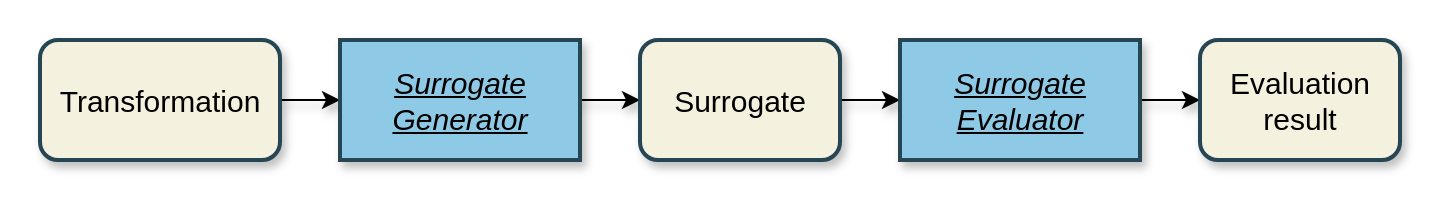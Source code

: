 <mxfile version="14.6.13" type="device"><diagram id="h7taZv7bQOkokr7L_FzG" name="Page-1"><mxGraphModel dx="749" dy="556" grid="1" gridSize="10" guides="1" tooltips="1" connect="1" arrows="1" fold="1" page="1" pageScale="1" pageWidth="827" pageHeight="1169" math="0" shadow="0"><root><mxCell id="0"/><mxCell id="1" parent="0"/><mxCell id="y1_q1g3c0PJaKZm0Pxwq-1" value="" style="swimlane;sketch=0;startSize=23;movable=0;fontSize=15;fontStyle=0;strokeColor=none;fillColor=none;" parent="1" vertex="1"><mxGeometry x="40" y="40" width="720" height="100" as="geometry"/></mxCell><mxCell id="AuKMl_wwjIJfGl-rGkdo-1" style="edgeStyle=orthogonalEdgeStyle;rounded=0;orthogonalLoop=1;jettySize=auto;html=1;entryX=0;entryY=0.5;entryDx=0;entryDy=0;shadow=1;" parent="y1_q1g3c0PJaKZm0Pxwq-1" target="y1_q1g3c0PJaKZm0Pxwq-4" edge="1"><mxGeometry relative="1" as="geometry"><mxPoint x="285" y="50" as="sourcePoint"/></mxGeometry></mxCell><mxCell id="y1_q1g3c0PJaKZm0Pxwq-11" style="edgeStyle=orthogonalEdgeStyle;rounded=0;orthogonalLoop=1;jettySize=auto;html=1;entryX=0;entryY=0.5;entryDx=0;entryDy=0;fontSize=15;shadow=1;" parent="y1_q1g3c0PJaKZm0Pxwq-1" source="y1_q1g3c0PJaKZm0Pxwq-3" target="nMU-5-8k7tOAlQ7L1Gd2-1" edge="1"><mxGeometry relative="1" as="geometry"><mxPoint x="175" y="50" as="targetPoint"/></mxGeometry></mxCell><mxCell id="y1_q1g3c0PJaKZm0Pxwq-3" value="&lt;font style=&quot;font-size: 15px;&quot;&gt;Transformation&lt;/font&gt;" style="rounded=1;whiteSpace=wrap;html=1;sketch=0;fillColor=#F4F1DE;fontSize=15;shadow=1;strokeColor=#264653;strokeWidth=2;" parent="y1_q1g3c0PJaKZm0Pxwq-1" vertex="1"><mxGeometry x="20" y="20" width="120" height="60" as="geometry"/></mxCell><mxCell id="y1_q1g3c0PJaKZm0Pxwq-13" style="edgeStyle=orthogonalEdgeStyle;rounded=0;orthogonalLoop=1;jettySize=auto;html=1;entryX=0;entryY=0.5;entryDx=0;entryDy=0;fontSize=15;shadow=1;" parent="y1_q1g3c0PJaKZm0Pxwq-1" source="y1_q1g3c0PJaKZm0Pxwq-4" target="tZA44CNjIXqafSsFnB39-1" edge="1"><mxGeometry relative="1" as="geometry"><mxPoint x="460" y="50" as="targetPoint"/></mxGeometry></mxCell><mxCell id="y1_q1g3c0PJaKZm0Pxwq-4" value="&lt;font style=&quot;font-size: 15px;&quot;&gt;Surrogate&lt;/font&gt;" style="rounded=1;whiteSpace=wrap;html=1;sketch=0;fillColor=#F4F1DE;fontSize=15;shadow=1;strokeColor=#264653;strokeWidth=2;" parent="y1_q1g3c0PJaKZm0Pxwq-1" vertex="1"><mxGeometry x="320" y="20" width="100" height="60" as="geometry"/></mxCell><mxCell id="AuKMl_wwjIJfGl-rGkdo-2" style="edgeStyle=orthogonalEdgeStyle;rounded=0;orthogonalLoop=1;jettySize=auto;html=1;entryX=0;entryY=0.5;entryDx=0;entryDy=0;shadow=1;" parent="y1_q1g3c0PJaKZm0Pxwq-1" target="y1_q1g3c0PJaKZm0Pxwq-7" edge="1"><mxGeometry relative="1" as="geometry"><mxPoint x="570" y="50" as="sourcePoint"/></mxGeometry></mxCell><mxCell id="y1_q1g3c0PJaKZm0Pxwq-7" value="&lt;font style=&quot;font-size: 15px&quot;&gt;Evaluation result&lt;/font&gt;" style="rounded=1;whiteSpace=wrap;html=1;sketch=0;fillColor=#F4F1DE;fontSize=15;shadow=1;strokeColor=#264653;strokeWidth=2;" parent="y1_q1g3c0PJaKZm0Pxwq-1" vertex="1"><mxGeometry x="600" y="20" width="100" height="60" as="geometry"/></mxCell><mxCell id="nMU-5-8k7tOAlQ7L1Gd2-1" value="&lt;u style=&quot;font-size: 15px&quot;&gt;&lt;i style=&quot;font-size: 15px&quot;&gt;Surrogate Generator&lt;/i&gt;&lt;/u&gt;" style="rounded=0;whiteSpace=wrap;html=1;sketch=0;fontSize=15;shadow=1;strokeColor=#264653;strokeWidth=2;fillColor=#8ECAE6;" parent="y1_q1g3c0PJaKZm0Pxwq-1" vertex="1"><mxGeometry x="170" y="20" width="120" height="60" as="geometry"/></mxCell><mxCell id="tZA44CNjIXqafSsFnB39-1" value="&lt;u style=&quot;font-size: 15px&quot;&gt;&lt;i style=&quot;font-size: 15px&quot;&gt;Surrogate Evaluator&lt;/i&gt;&lt;/u&gt;" style="rounded=0;whiteSpace=wrap;html=1;sketch=0;fontSize=15;shadow=1;strokeColor=#264653;strokeWidth=2;fillColor=#8ECAE6;" parent="y1_q1g3c0PJaKZm0Pxwq-1" vertex="1"><mxGeometry x="450" y="20" width="120" height="60" as="geometry"/></mxCell></root></mxGraphModel></diagram></mxfile>